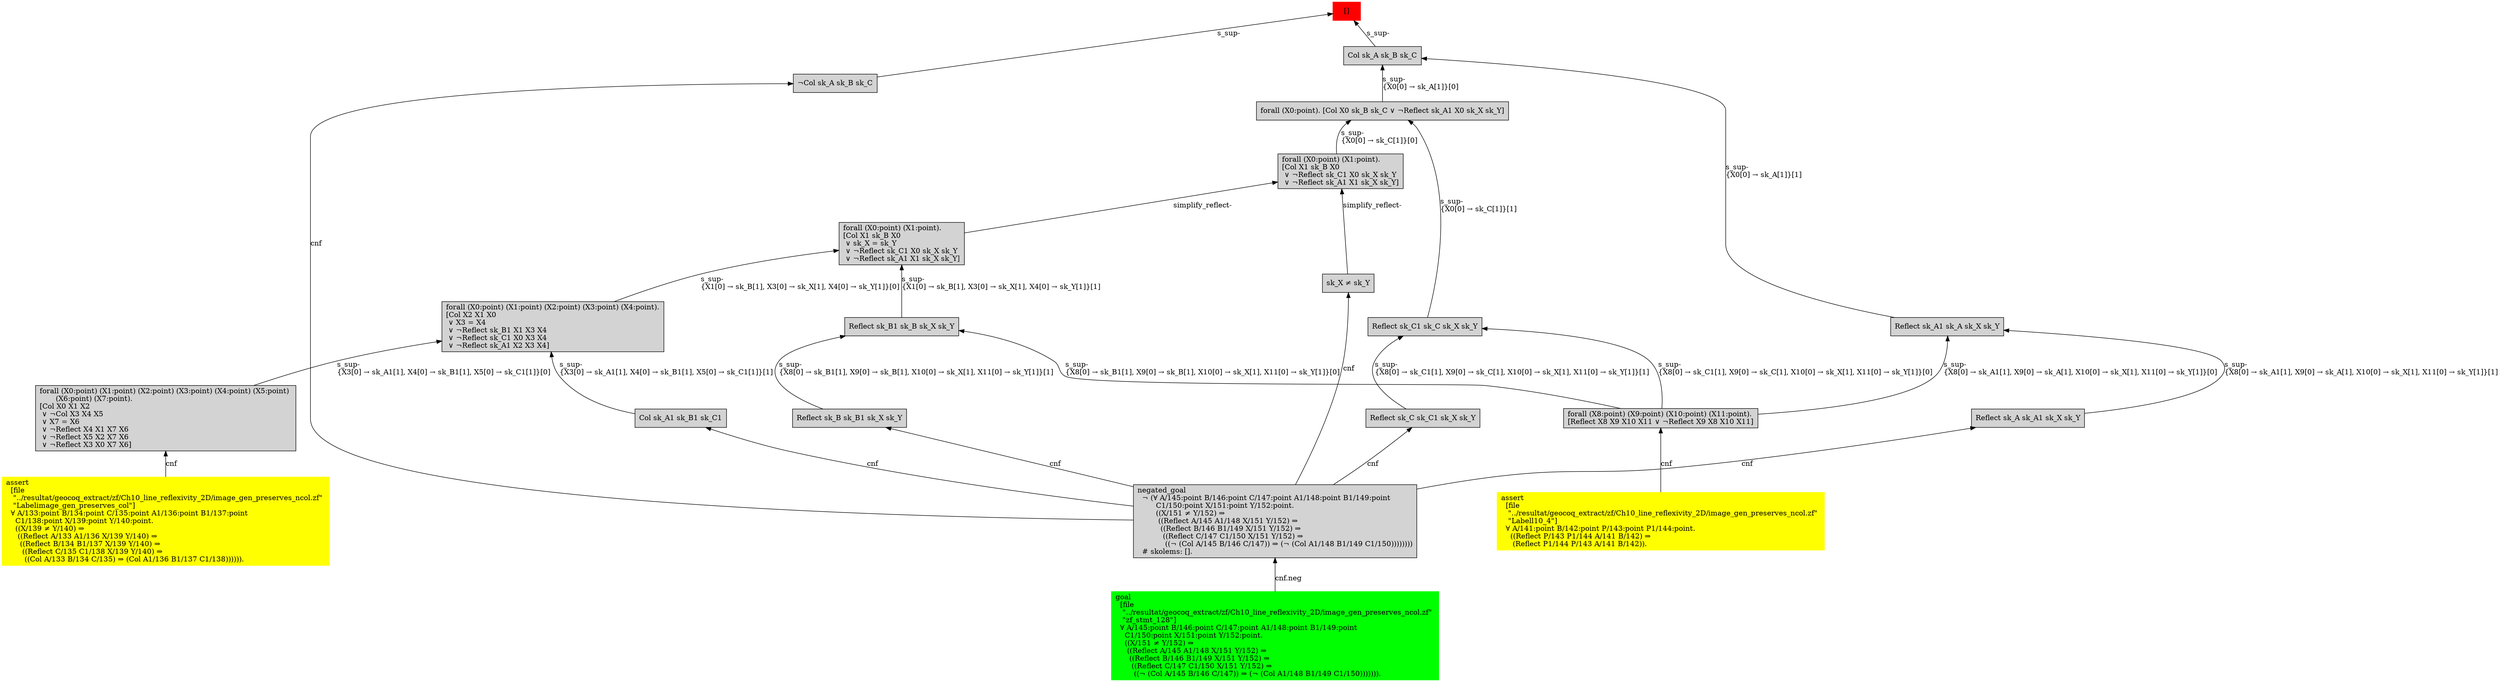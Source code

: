 digraph "unsat_graph" {
  vertex_0 [color=red, label="[]", shape=box, style=filled];
  vertex_0 -> vertex_1 [label="s_sup-\l", dir="back"];
  vertex_1 [shape=box, label="¬Col sk_A sk_B sk_C\l", style=filled];
  vertex_1 -> vertex_2 [label="cnf", dir="back"];
  vertex_2 [shape=box, label="negated_goal\l  ¬ (∀ A/145:point B/146:point C/147:point A1/148:point B1/149:point \l        C1/150:point X/151:point Y/152:point.\l        ((X/151 ≠ Y/152) ⇒\l         ((Reflect A/145 A1/148 X/151 Y/152) ⇒\l          ((Reflect B/146 B1/149 X/151 Y/152) ⇒\l           ((Reflect C/147 C1/150 X/151 Y/152) ⇒\l            ((¬ (Col A/145 B/146 C/147)) ⇒ (¬ (Col A1/148 B1/149 C1/150))))))))\l  # skolems: [].\l", style=filled];
  vertex_2 -> vertex_3 [label="cnf.neg", dir="back"];
  vertex_3 [color=green, shape=box, label="goal\l  [file\l   \"../resultat/geocoq_extract/zf/Ch10_line_reflexivity_2D/image_gen_preserves_ncol.zf\" \l   \"zf_stmt_128\"]\l  ∀ A/145:point B/146:point C/147:point A1/148:point B1/149:point \l    C1/150:point X/151:point Y/152:point.\l    ((X/151 ≠ Y/152) ⇒\l     ((Reflect A/145 A1/148 X/151 Y/152) ⇒\l      ((Reflect B/146 B1/149 X/151 Y/152) ⇒\l       ((Reflect C/147 C1/150 X/151 Y/152) ⇒\l        ((¬ (Col A/145 B/146 C/147)) ⇒ (¬ (Col A1/148 B1/149 C1/150))))))).\l", style=filled];
  vertex_0 -> vertex_4 [label="s_sup-\l", dir="back"];
  vertex_4 [shape=box, label="Col sk_A sk_B sk_C\l", style=filled];
  vertex_4 -> vertex_5 [label="s_sup-\l\{X0[0] → sk_A[1]\}[0]\l", dir="back"];
  vertex_5 [shape=box, label="forall (X0:point). [Col X0 sk_B sk_C ∨ ¬Reflect sk_A1 X0 sk_X sk_Y]\l", style=filled];
  vertex_5 -> vertex_6 [label="s_sup-\l\{X0[0] → sk_C[1]\}[0]\l", dir="back"];
  vertex_6 [shape=box, label="forall (X0:point) (X1:point).\l[Col X1 sk_B X0\l ∨ ¬Reflect sk_C1 X0 sk_X sk_Y\l ∨ ¬Reflect sk_A1 X1 sk_X sk_Y]\l", style=filled];
  vertex_6 -> vertex_7 [label="simplify_reflect-", dir="back"];
  vertex_7 [shape=box, label="sk_X ≠ sk_Y\l", style=filled];
  vertex_7 -> vertex_2 [label="cnf", dir="back"];
  vertex_6 -> vertex_8 [label="simplify_reflect-", dir="back"];
  vertex_8 [shape=box, label="forall (X0:point) (X1:point).\l[Col X1 sk_B X0\l ∨ sk_X = sk_Y\l ∨ ¬Reflect sk_C1 X0 sk_X sk_Y\l ∨ ¬Reflect sk_A1 X1 sk_X sk_Y]\l", style=filled];
  vertex_8 -> vertex_9 [label="s_sup-\l\{X1[0] → sk_B[1], X3[0] → sk_X[1], X4[0] → sk_Y[1]\}[0]\l", dir="back"];
  vertex_9 [shape=box, label="forall (X0:point) (X1:point) (X2:point) (X3:point) (X4:point).\l[Col X2 X1 X0\l ∨ X3 = X4\l ∨ ¬Reflect sk_B1 X1 X3 X4\l ∨ ¬Reflect sk_C1 X0 X3 X4\l ∨ ¬Reflect sk_A1 X2 X3 X4]\l", style=filled];
  vertex_9 -> vertex_10 [label="s_sup-\l\{X3[0] → sk_A1[1], X4[0] → sk_B1[1], X5[0] → sk_C1[1]\}[0]\l", dir="back"];
  vertex_10 [shape=box, label="forall (X0:point) (X1:point) (X2:point) (X3:point) (X4:point) (X5:point) \l       (X6:point) (X7:point).\l[Col X0 X1 X2\l ∨ ¬Col X3 X4 X5\l ∨ X7 = X6\l ∨ ¬Reflect X4 X1 X7 X6\l ∨ ¬Reflect X5 X2 X7 X6\l ∨ ¬Reflect X3 X0 X7 X6]\l", style=filled];
  vertex_10 -> vertex_11 [label="cnf", dir="back"];
  vertex_11 [color=yellow, shape=box, label="assert\l  [file\l   \"../resultat/geocoq_extract/zf/Ch10_line_reflexivity_2D/image_gen_preserves_ncol.zf\" \l   \"Labelimage_gen_preserves_col\"]\l  ∀ A/133:point B/134:point C/135:point A1/136:point B1/137:point \l    C1/138:point X/139:point Y/140:point.\l    ((X/139 ≠ Y/140) ⇒\l     ((Reflect A/133 A1/136 X/139 Y/140) ⇒\l      ((Reflect B/134 B1/137 X/139 Y/140) ⇒\l       ((Reflect C/135 C1/138 X/139 Y/140) ⇒\l        ((Col A/133 B/134 C/135) ⇒ (Col A1/136 B1/137 C1/138)))))).\l", style=filled];
  vertex_9 -> vertex_12 [label="s_sup-\l\{X3[0] → sk_A1[1], X4[0] → sk_B1[1], X5[0] → sk_C1[1]\}[1]\l", dir="back"];
  vertex_12 [shape=box, label="Col sk_A1 sk_B1 sk_C1\l", style=filled];
  vertex_12 -> vertex_2 [label="cnf", dir="back"];
  vertex_8 -> vertex_13 [label="s_sup-\l\{X1[0] → sk_B[1], X3[0] → sk_X[1], X4[0] → sk_Y[1]\}[1]\l", dir="back"];
  vertex_13 [shape=box, label="Reflect sk_B1 sk_B sk_X sk_Y\l", style=filled];
  vertex_13 -> vertex_14 [label="s_sup-\l\{X8[0] → sk_B1[1], X9[0] → sk_B[1], X10[0] → sk_X[1], X11[0] → sk_Y[1]\}[0]\l", dir="back"];
  vertex_14 [shape=box, label="forall (X8:point) (X9:point) (X10:point) (X11:point).\l[Reflect X8 X9 X10 X11 ∨ ¬Reflect X9 X8 X10 X11]\l", style=filled];
  vertex_14 -> vertex_15 [label="cnf", dir="back"];
  vertex_15 [color=yellow, shape=box, label="assert\l  [file\l   \"../resultat/geocoq_extract/zf/Ch10_line_reflexivity_2D/image_gen_preserves_ncol.zf\" \l   \"Labell10_4\"]\l  ∀ A/141:point B/142:point P/143:point P1/144:point.\l    ((Reflect P/143 P1/144 A/141 B/142) ⇒\l     (Reflect P1/144 P/143 A/141 B/142)).\l", style=filled];
  vertex_13 -> vertex_16 [label="s_sup-\l\{X8[0] → sk_B1[1], X9[0] → sk_B[1], X10[0] → sk_X[1], X11[0] → sk_Y[1]\}[1]\l", dir="back"];
  vertex_16 [shape=box, label="Reflect sk_B sk_B1 sk_X sk_Y\l", style=filled];
  vertex_16 -> vertex_2 [label="cnf", dir="back"];
  vertex_5 -> vertex_17 [label="s_sup-\l\{X0[0] → sk_C[1]\}[1]\l", dir="back"];
  vertex_17 [shape=box, label="Reflect sk_C1 sk_C sk_X sk_Y\l", style=filled];
  vertex_17 -> vertex_14 [label="s_sup-\l\{X8[0] → sk_C1[1], X9[0] → sk_C[1], X10[0] → sk_X[1], X11[0] → sk_Y[1]\}[0]\l", dir="back"];
  vertex_17 -> vertex_18 [label="s_sup-\l\{X8[0] → sk_C1[1], X9[0] → sk_C[1], X10[0] → sk_X[1], X11[0] → sk_Y[1]\}[1]\l", dir="back"];
  vertex_18 [shape=box, label="Reflect sk_C sk_C1 sk_X sk_Y\l", style=filled];
  vertex_18 -> vertex_2 [label="cnf", dir="back"];
  vertex_4 -> vertex_19 [label="s_sup-\l\{X0[0] → sk_A[1]\}[1]\l", dir="back"];
  vertex_19 [shape=box, label="Reflect sk_A1 sk_A sk_X sk_Y\l", style=filled];
  vertex_19 -> vertex_14 [label="s_sup-\l\{X8[0] → sk_A1[1], X9[0] → sk_A[1], X10[0] → sk_X[1], X11[0] → sk_Y[1]\}[0]\l", dir="back"];
  vertex_19 -> vertex_20 [label="s_sup-\l\{X8[0] → sk_A1[1], X9[0] → sk_A[1], X10[0] → sk_X[1], X11[0] → sk_Y[1]\}[1]\l", dir="back"];
  vertex_20 [shape=box, label="Reflect sk_A sk_A1 sk_X sk_Y\l", style=filled];
  vertex_20 -> vertex_2 [label="cnf", dir="back"];
  }


